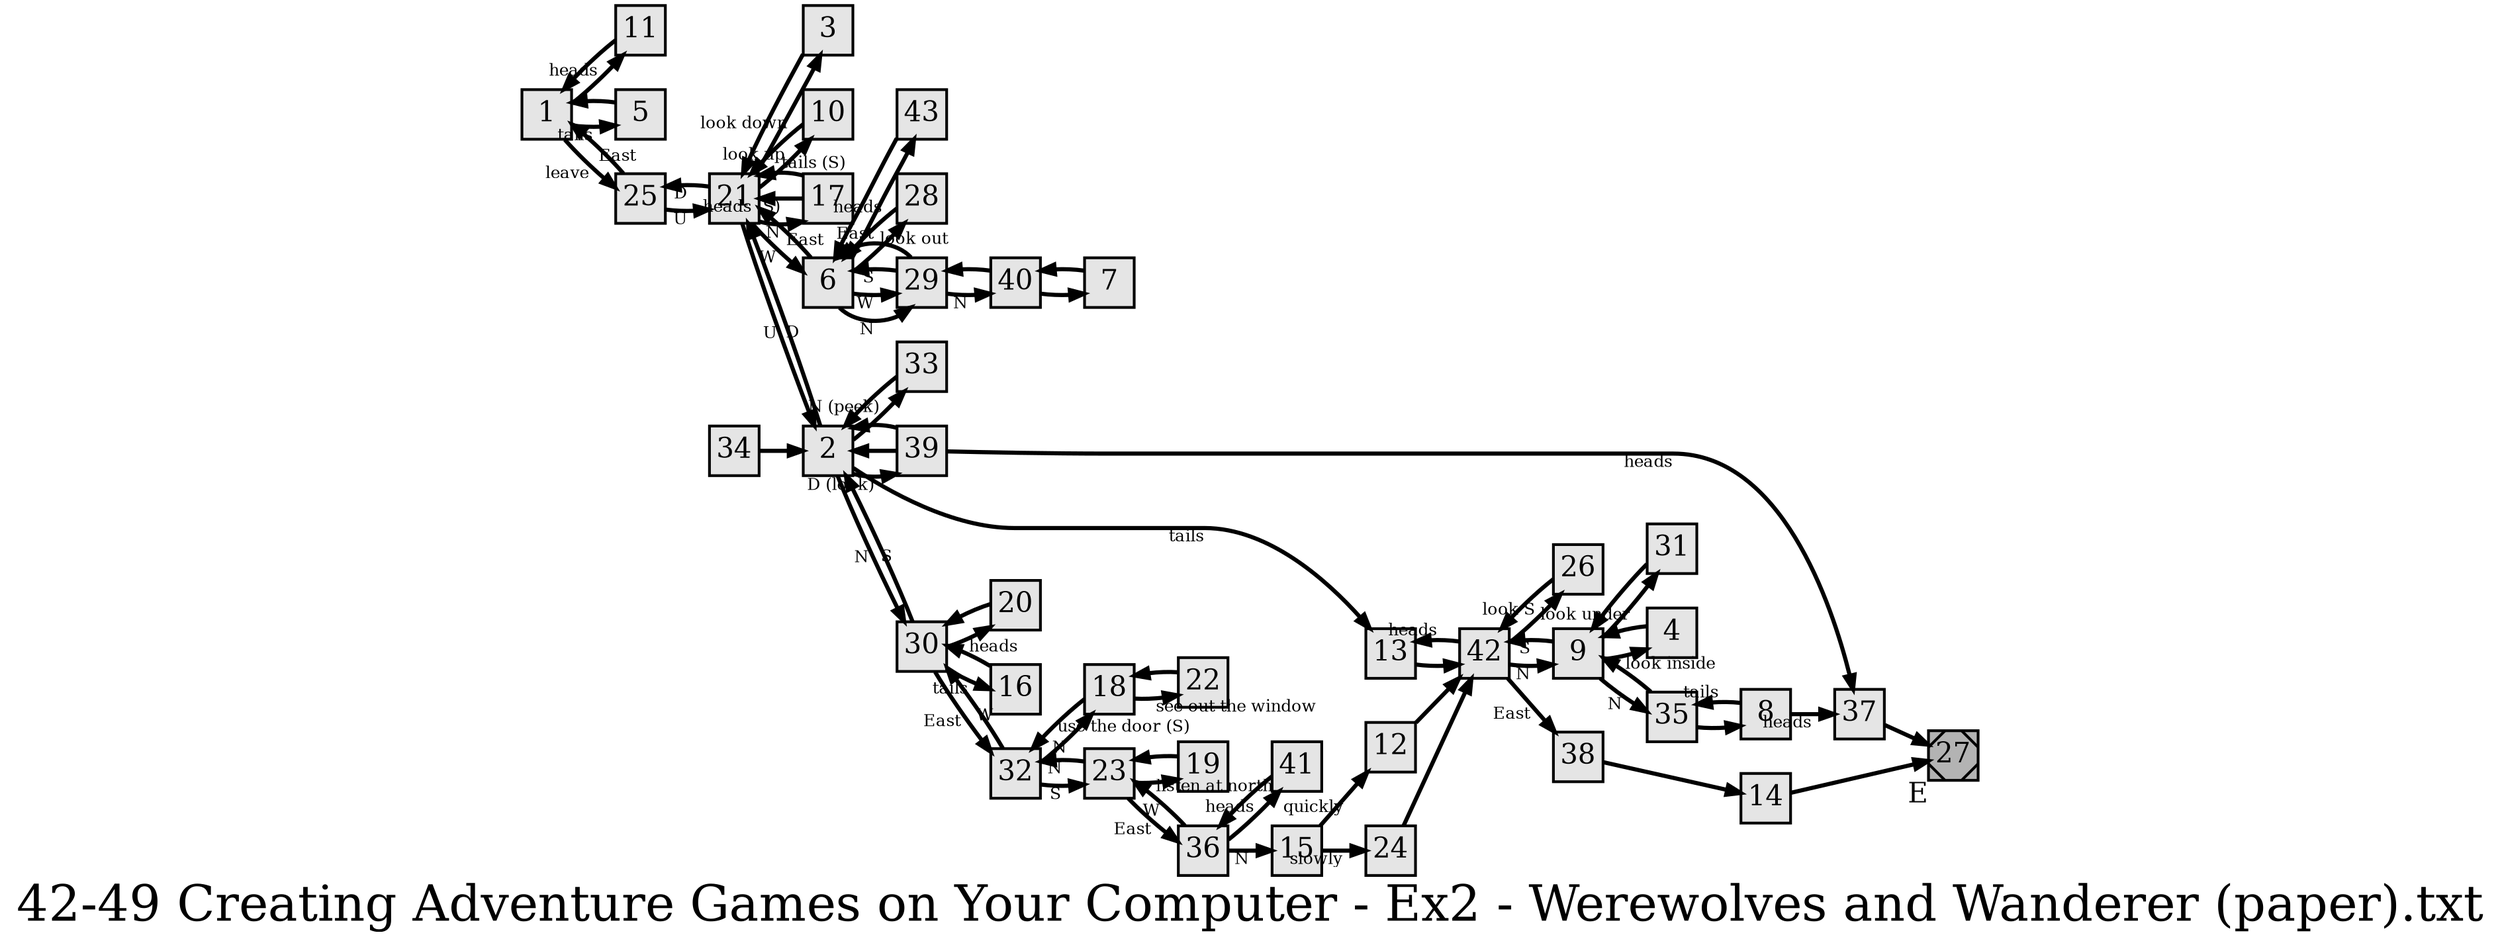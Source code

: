 digraph g{
  graph [ label="42-49 Creating Adventure Games on Your Computer - Ex2 - Werewolves and Wanderer (paper).txt" rankdir=LR, ordering=out, fontsize=36, nodesep="0.35", ranksep="0.45"];
  node  [shape=rect, penwidth=2, fontsize=20, style=filled, fillcolor=grey90, margin="0,0", labelfloat=true, regular=true, fixedsize=true];
  edge  [labelfloat=true, penwidth=3, fontsize=12];
  
  
  
  
  
  
  
  
  
  
  
  1 -> 11	[ xlabel="heads" ];
  1 -> 5	[ xlabel="tails" ];
  1 -> 25	[ xlabel="leave" ];
  2 -> 33	[ xlabel="N (peek)" ];
  2 -> 39	[ xlabel="D (look)" ];
  2 -> 13	[ xlabel="tails" ];
  2 -> 30	[ xlabel="N" ];
  2 -> 21	[ xlabel="D" ];
  3 -> 21;
  4 -> 9;
  5 -> 1;
  6 -> 43	[ xlabel="heads" ];
  6 -> 28	[ xlabel="look out" ];
  6 -> 29	[ xlabel="N" ];
  6 -> 21	[ xlabel="East" ];
  6 -> 29	[ xlabel="W" ];
  7 -> 40;
  8 -> 37	[ xlabel="heads" ];
  8 -> 35	[ xlabel="tails" ];
  9 -> 31	[ xlabel="look under" ];
  9 -> 4	[ xlabel="look inside" ];
  9 -> 42	[ xlabel="S" ];
  9 -> 35	[ xlabel="N" ];
  10 -> 21;
  11 -> 1;
  12 -> 42;
  13 -> 42;
  14 -> 27;
  15 -> 12	[ xlabel="quickly" ];
  15 -> 24	[ xlabel="slowly" ];
  16 -> 30;
  17 -> 21	[ xlabel="heads (S)" ];
  17 -> 21	[ xlabel="tails (S)" ];
  18 -> 22	[ xlabel="see out the window" ];
  18 -> 32	[ xlabel="use the door (S)" ];
  19 -> 23;
  20 -> 30;
  21 -> 3	[ xlabel="look down" ];
  21 -> 10	[ xlabel="look up" ];
  21 -> 17	[ xlabel="N" ];
  21 -> 6	[ xlabel="W" ];
  21 -> 2	[ xlabel="U" ];
  21 -> 25	[ xlabel="D" ];
  22 -> 18;
  23 -> 19	[ xlabel="listen at north door" ];
  23 -> 32	[ xlabel="N" ];
  23 -> 36	[ xlabel="East" ];
  24 -> 42;
  25 -> 1	[ xlabel="East" ];
  25 -> 21	[ xlabel="U" ];
  26 -> 42;
  27	[ xlabel="E", shape=Msquare, fontsize=20, fillcolor=grey70 ];
  28 -> 6;
  29 -> 40	[ xlabel="N" ];
  29 -> 6	[ xlabel="S" ];
  29 -> 6	[ xlabel="East" ];
  30 -> 20	[ xlabel="heads" ];
  30 -> 16	[ xlabel="tails" ];
  30 -> 2	[ xlabel="S" ];
  30 -> 32	[ xlabel="East" ];
  31 -> 9;
  32 -> 18	[ xlabel="N" ];
  32 -> 30	[ xlabel="W" ];
  32 -> 23	[ xlabel="S" ];
  33 -> 2;
  34 -> 2;
  35 -> 8;
  35 -> 9;
  36 -> 41	[ xlabel="heads" ];
  36 -> 15	[ xlabel="N" ];
  36 -> 23	[ xlabel="W" ];
  37 -> 27;
  38 -> 14;
  39 -> 2;
  39 -> 37	[ xlabel="heads" ];
  39 -> 2;
  40 -> 7;
  40 -> 29;
  41 -> 36;
  42 -> 26	[ xlabel="look S" ];
  42 -> 13	[ xlabel="heads" ];
  42 -> 9	[ xlabel="N" ];
  42 -> 38	[ xlabel="East" ];
  43 -> 6;
}

